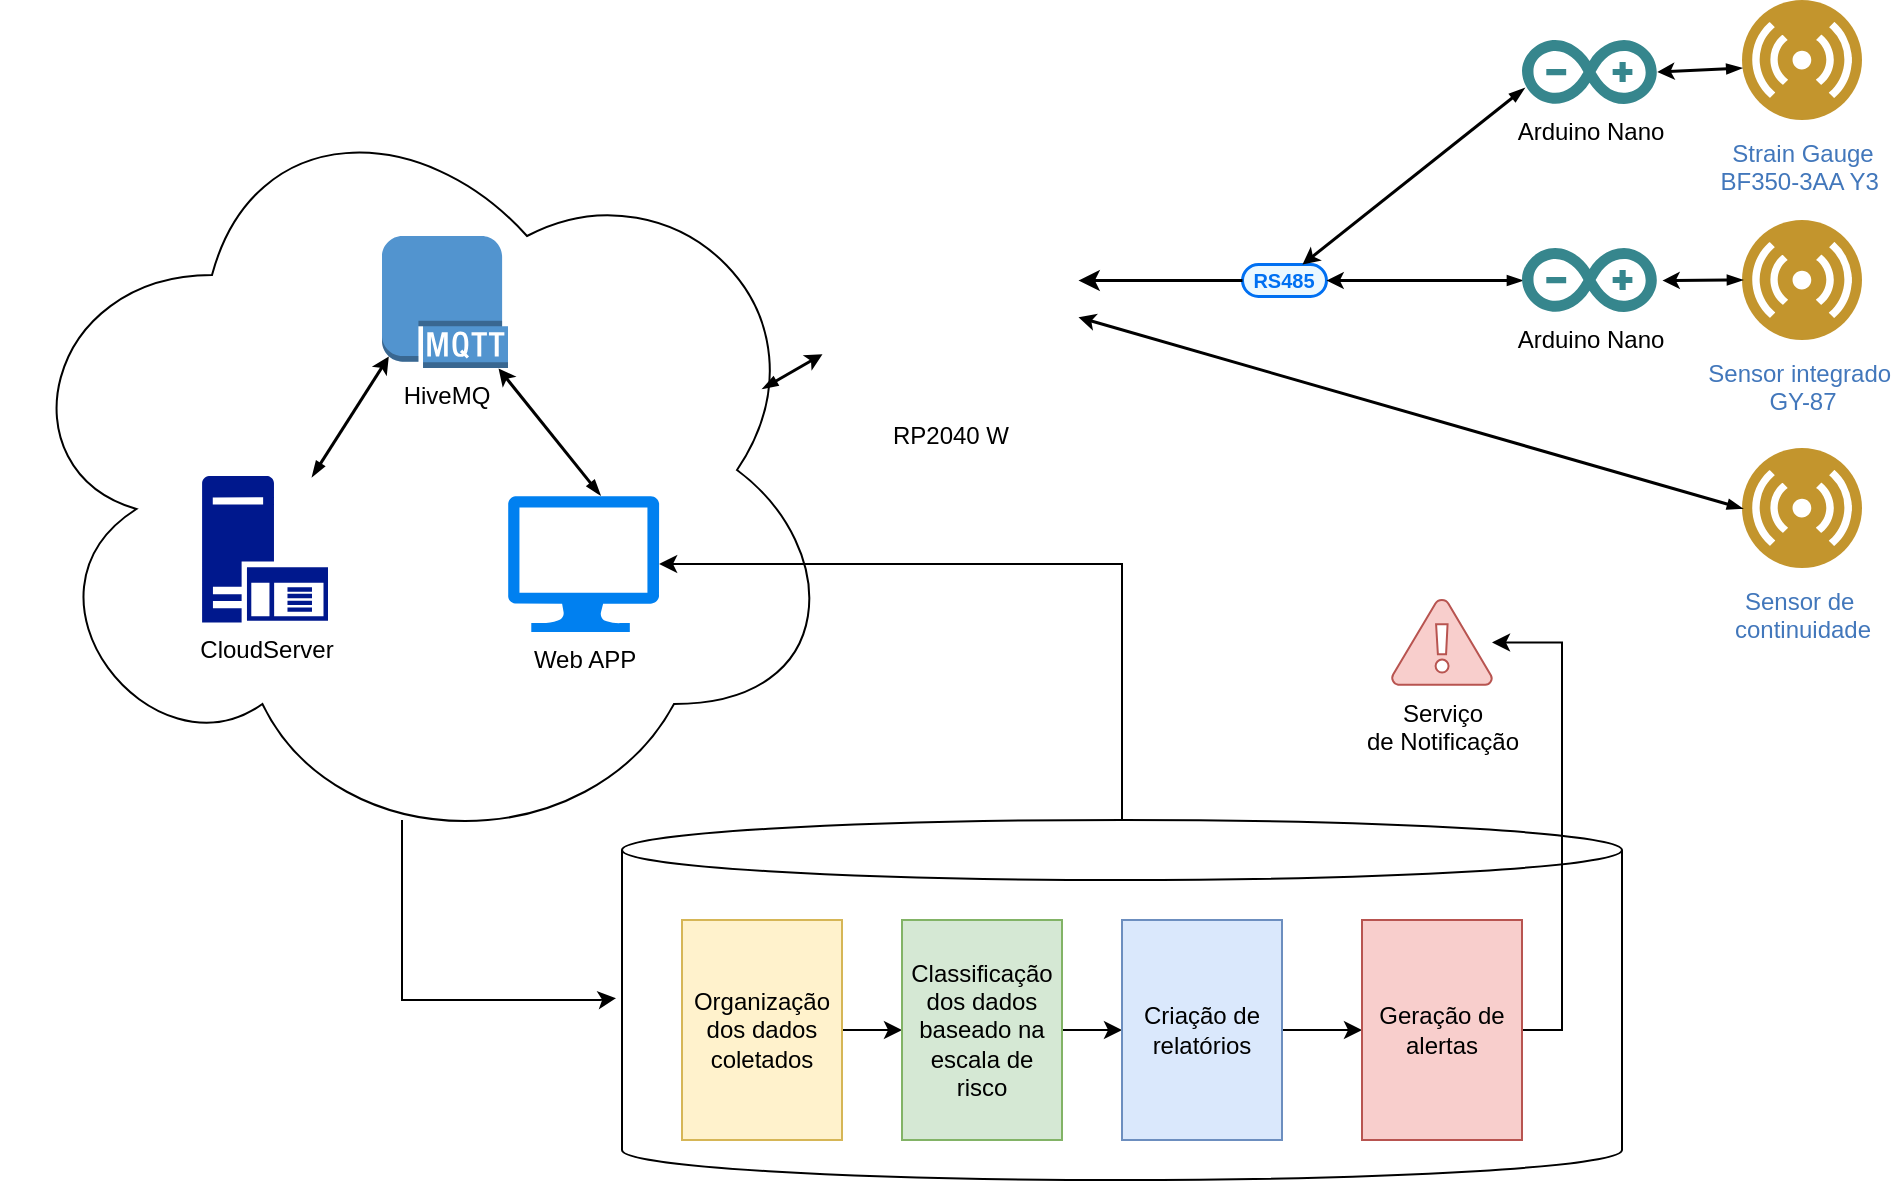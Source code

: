 <mxfile version="26.0.6">
  <diagram name="Página-1" id="oOaHb9ytCYVvsxWLBDjt">
    <mxGraphModel dx="2442" dy="803" grid="1" gridSize="10" guides="1" tooltips="1" connect="1" arrows="1" fold="1" page="1" pageScale="1" pageWidth="827" pageHeight="1169" math="0" shadow="0">
      <root>
        <mxCell id="0" />
        <mxCell id="1" parent="0" />
        <mxCell id="jZJsDOTmZMWFZSY-hEBv-25" value="" style="ellipse;shape=cloud;whiteSpace=wrap;html=1;" vertex="1" parent="1">
          <mxGeometry x="-370" y="60" width="420" height="390" as="geometry" />
        </mxCell>
        <mxCell id="jZJsDOTmZMWFZSY-hEBv-1" value="RP2040 W" style="shape=image;html=1;verticalAlign=top;verticalLabelPosition=bottom;labelBackgroundColor=#ffffff;imageAspect=0;aspect=fixed;image=https://cdn1.iconfinder.com/data/icons/fruit-136/64/Fruit_iconfree_Filled_Outline_raspberry-healthy-organic-food-fruit_icon-128.png" vertex="1" parent="1">
          <mxGeometry x="40" y="96" width="128" height="128" as="geometry" />
        </mxCell>
        <mxCell id="jZJsDOTmZMWFZSY-hEBv-2" value="Strain Gauge&lt;br&gt;BF350-3AA Y3&amp;nbsp;" style="image;aspect=fixed;perimeter=ellipsePerimeter;html=1;align=center;shadow=0;dashed=0;fontColor=#4277BB;labelBackgroundColor=default;fontSize=12;spacingTop=3;image=img/lib/ibm/users/sensor.svg;" vertex="1" parent="1">
          <mxGeometry x="500" y="20" width="60" height="60" as="geometry" />
        </mxCell>
        <mxCell id="jZJsDOTmZMWFZSY-hEBv-3" value="Sensor de&amp;nbsp;&lt;div&gt;continuidade&lt;/div&gt;" style="image;aspect=fixed;perimeter=ellipsePerimeter;html=1;align=center;shadow=0;dashed=0;fontColor=#4277BB;labelBackgroundColor=default;fontSize=12;spacingTop=3;image=img/lib/ibm/users/sensor.svg;" vertex="1" parent="1">
          <mxGeometry x="500" y="244" width="60" height="60" as="geometry" />
        </mxCell>
        <mxCell id="jZJsDOTmZMWFZSY-hEBv-4" value="Sensor integrado&amp;nbsp;&lt;br&gt;GY-87" style="image;aspect=fixed;perimeter=ellipsePerimeter;html=1;align=center;shadow=0;dashed=0;fontColor=#4277BB;labelBackgroundColor=default;fontSize=12;spacingTop=3;image=img/lib/ibm/users/sensor.svg;" vertex="1" parent="1">
          <mxGeometry x="500" y="130" width="60" height="60" as="geometry" />
        </mxCell>
        <mxCell id="jZJsDOTmZMWFZSY-hEBv-11" value="Serviço &lt;br&gt;de Notificação" style="verticalLabelPosition=bottom;html=1;verticalAlign=top;align=center;strokeColor=#b85450;fillColor=#f8cecc;shape=mxgraph.azure.azure_alert;" vertex="1" parent="1">
          <mxGeometry x="325" y="320" width="50" height="42.5" as="geometry" />
        </mxCell>
        <mxCell id="jZJsDOTmZMWFZSY-hEBv-13" value="&lt;p style=&quot;line-height: 114%;&quot;&gt;&lt;font color=&quot;#0070f2&quot; size=&quot;1&quot;&gt;&lt;b style=&quot;&quot;&gt;RS485&lt;/b&gt;&lt;/font&gt;&lt;/p&gt;" style="rounded=1;whiteSpace=wrap;html=1;arcSize=50;strokeColor=#0070F2;fillColor=#EBF8FF;fontColor=#266f3a;strokeWidth=1.5;" vertex="1" parent="1">
          <mxGeometry x="250" y="152" width="41.99" height="16" as="geometry" />
        </mxCell>
        <mxCell id="jZJsDOTmZMWFZSY-hEBv-14" value="" style="endArrow=none;html=1;rounded=0;entryX=0;entryY=0.5;entryDx=0;entryDy=0;strokeColor=#000000;strokeWidth=1.5;startArrow=classic;startFill=1;" edge="1" target="jZJsDOTmZMWFZSY-hEBv-13" parent="1" source="jZJsDOTmZMWFZSY-hEBv-1">
          <mxGeometry width="50" height="50" relative="1" as="geometry">
            <mxPoint x="220" y="160" as="sourcePoint" />
            <mxPoint x="280" y="150" as="targetPoint" />
          </mxGeometry>
        </mxCell>
        <mxCell id="jZJsDOTmZMWFZSY-hEBv-15" value="" style="endArrow=blockThin;html=1;rounded=0;strokeColor=#000000;strokeWidth=1.5;exitX=1.015;exitY=0.505;exitDx=0;exitDy=0;exitPerimeter=0;endFill=1;endSize=4;startSize=4;startArrow=classic;startFill=1;" edge="1" parent="1">
          <mxGeometry width="50" height="50" relative="1" as="geometry">
            <mxPoint x="280.0" y="152.0" as="sourcePoint" />
            <mxPoint x="390.929" y="63.92" as="targetPoint" />
          </mxGeometry>
        </mxCell>
        <mxCell id="jZJsDOTmZMWFZSY-hEBv-17" value="" style="endArrow=blockThin;html=1;rounded=0;strokeColor=#000000;strokeWidth=1.5;exitX=1;exitY=0.5;exitDx=0;exitDy=0;endFill=1;endSize=4;startSize=4;startArrow=classic;startFill=1;" edge="1" parent="1" source="jZJsDOTmZMWFZSY-hEBv-13" target="jZJsDOTmZMWFZSY-hEBv-20">
          <mxGeometry width="50" height="50" relative="1" as="geometry">
            <mxPoint x="303" y="170" as="sourcePoint" />
            <mxPoint x="398" y="65" as="targetPoint" />
          </mxGeometry>
        </mxCell>
        <mxCell id="jZJsDOTmZMWFZSY-hEBv-18" value="" style="endArrow=blockThin;html=1;rounded=0;strokeColor=#000000;strokeWidth=1.5;endFill=1;endSize=4;startSize=4;entryX=0;entryY=0.5;entryDx=0;entryDy=0;startArrow=classic;startFill=1;" edge="1" parent="1" source="jZJsDOTmZMWFZSY-hEBv-1" target="jZJsDOTmZMWFZSY-hEBv-3">
          <mxGeometry width="50" height="50" relative="1" as="geometry">
            <mxPoint x="313" y="180" as="sourcePoint" />
            <mxPoint x="405.214" y="258" as="targetPoint" />
          </mxGeometry>
        </mxCell>
        <mxCell id="jZJsDOTmZMWFZSY-hEBv-19" value="Arduino Nano" style="dashed=0;outlineConnect=0;html=1;align=center;labelPosition=center;verticalLabelPosition=bottom;verticalAlign=top;shape=mxgraph.weblogos.arduino;fillColor=#36868D;strokeColor=none" vertex="1" parent="1">
          <mxGeometry x="390" y="40" width="67.4" height="32" as="geometry" />
        </mxCell>
        <mxCell id="jZJsDOTmZMWFZSY-hEBv-20" value="Arduino Nano" style="dashed=0;outlineConnect=0;html=1;align=center;labelPosition=center;verticalLabelPosition=bottom;verticalAlign=top;shape=mxgraph.weblogos.arduino;fillColor=#36868D;strokeColor=none" vertex="1" parent="1">
          <mxGeometry x="390" y="144" width="67.4" height="32" as="geometry" />
        </mxCell>
        <mxCell id="jZJsDOTmZMWFZSY-hEBv-23" value="" style="endArrow=blockThin;html=1;rounded=0;strokeColor=#000000;strokeWidth=1.5;endFill=1;endSize=4;startSize=4;startArrow=classic;startFill=1;" edge="1" parent="1">
          <mxGeometry width="50" height="50" relative="1" as="geometry">
            <mxPoint x="460" y="160" as="sourcePoint" />
            <mxPoint x="500" y="159.76" as="targetPoint" />
          </mxGeometry>
        </mxCell>
        <mxCell id="jZJsDOTmZMWFZSY-hEBv-24" value="" style="endArrow=blockThin;html=1;rounded=0;strokeColor=#000000;strokeWidth=1.5;exitX=1;exitY=0.5;exitDx=0;exitDy=0;endFill=1;endSize=4;startSize=4;entryX=-0.006;entryY=0.564;entryDx=0;entryDy=0;entryPerimeter=0;startArrow=classic;startFill=1;" edge="1" parent="1" target="jZJsDOTmZMWFZSY-hEBv-2">
          <mxGeometry width="50" height="50" relative="1" as="geometry">
            <mxPoint x="457.4" y="55.76" as="sourcePoint" />
            <mxPoint x="555.4" y="55.76" as="targetPoint" />
          </mxGeometry>
        </mxCell>
        <mxCell id="jZJsDOTmZMWFZSY-hEBv-26" value="" style="endArrow=blockThin;html=1;rounded=0;strokeColor=#000000;strokeWidth=1.5;endFill=1;endSize=4;startSize=4;entryX=0.905;entryY=0.395;entryDx=0;entryDy=0;startArrow=classic;startFill=1;entryPerimeter=0;" edge="1" parent="1" source="jZJsDOTmZMWFZSY-hEBv-1" target="jZJsDOTmZMWFZSY-hEBv-25">
          <mxGeometry width="50" height="50" relative="1" as="geometry">
            <mxPoint x="178" y="188" as="sourcePoint" />
            <mxPoint x="510" y="284" as="targetPoint" />
          </mxGeometry>
        </mxCell>
        <mxCell id="jZJsDOTmZMWFZSY-hEBv-6" value="HiveMQ" style="outlineConnect=0;dashed=0;verticalLabelPosition=bottom;verticalAlign=top;align=center;html=1;shape=mxgraph.aws3.mqtt_protocol;fillColor=#5294CF;gradientColor=none;" vertex="1" parent="1">
          <mxGeometry x="-180" y="138" width="63" height="66" as="geometry" />
        </mxCell>
        <mxCell id="jZJsDOTmZMWFZSY-hEBv-34" value="CloudServer&lt;div&gt;&lt;br&gt;&lt;/div&gt;" style="sketch=0;aspect=fixed;pointerEvents=1;shadow=0;dashed=0;html=1;strokeColor=none;labelPosition=center;verticalLabelPosition=bottom;verticalAlign=top;align=center;fillColor=#00188D;shape=mxgraph.mscae.enterprise.application_server" vertex="1" parent="1">
          <mxGeometry x="-270" y="258" width="63" height="73.26" as="geometry" />
        </mxCell>
        <mxCell id="jZJsDOTmZMWFZSY-hEBv-55" style="edgeStyle=orthogonalEdgeStyle;rounded=0;orthogonalLoop=1;jettySize=auto;html=1;endArrow=none;endFill=0;startArrow=classic;startFill=1;" edge="1" parent="1" source="jZJsDOTmZMWFZSY-hEBv-39" target="jZJsDOTmZMWFZSY-hEBv-43">
          <mxGeometry relative="1" as="geometry">
            <Array as="points">
              <mxPoint x="190" y="302" />
            </Array>
          </mxGeometry>
        </mxCell>
        <mxCell id="jZJsDOTmZMWFZSY-hEBv-39" value="Web APP" style="verticalLabelPosition=bottom;html=1;verticalAlign=top;align=center;strokeColor=none;fillColor=#0080F0;shape=mxgraph.azure.computer;pointerEvents=1;" vertex="1" parent="1">
          <mxGeometry x="-117" y="268" width="75.56" height="68" as="geometry" />
        </mxCell>
        <mxCell id="jZJsDOTmZMWFZSY-hEBv-40" value="" style="endArrow=blockThin;html=1;rounded=0;strokeColor=#000000;strokeWidth=1.5;endFill=1;endSize=4;startSize=4;startArrow=classic;startFill=1;exitX=0.05;exitY=0.91;exitDx=0;exitDy=0;exitPerimeter=0;" edge="1" parent="1" source="jZJsDOTmZMWFZSY-hEBv-6" target="jZJsDOTmZMWFZSY-hEBv-34">
          <mxGeometry width="50" height="50" relative="1" as="geometry">
            <mxPoint x="-117" y="217" as="sourcePoint" />
            <mxPoint x="-220" y="258" as="targetPoint" />
          </mxGeometry>
        </mxCell>
        <mxCell id="jZJsDOTmZMWFZSY-hEBv-41" value="" style="endArrow=blockThin;html=1;rounded=0;strokeColor=#000000;strokeWidth=1.5;endFill=1;endSize=4;startSize=4;startArrow=classic;startFill=1;entryX=0.607;entryY=-0.011;entryDx=0;entryDy=0;entryPerimeter=0;" edge="1" parent="1" source="jZJsDOTmZMWFZSY-hEBv-6" target="jZJsDOTmZMWFZSY-hEBv-39">
          <mxGeometry width="50" height="50" relative="1" as="geometry">
            <mxPoint x="10" y="114" as="sourcePoint" />
            <mxPoint x="-93" y="155" as="targetPoint" />
          </mxGeometry>
        </mxCell>
        <mxCell id="jZJsDOTmZMWFZSY-hEBv-43" value="" style="shape=cylinder3;whiteSpace=wrap;html=1;boundedLbl=1;backgroundOutline=1;size=15;" vertex="1" parent="1">
          <mxGeometry x="-60" y="430" width="500" height="180" as="geometry" />
        </mxCell>
        <mxCell id="jZJsDOTmZMWFZSY-hEBv-49" style="edgeStyle=orthogonalEdgeStyle;rounded=0;orthogonalLoop=1;jettySize=auto;html=1;" edge="1" parent="1" source="jZJsDOTmZMWFZSY-hEBv-44" target="jZJsDOTmZMWFZSY-hEBv-45">
          <mxGeometry relative="1" as="geometry" />
        </mxCell>
        <mxCell id="jZJsDOTmZMWFZSY-hEBv-44" value="Organização dos dados coletados" style="rounded=0;whiteSpace=wrap;html=1;fillColor=#fff2cc;strokeColor=#d6b656;" vertex="1" parent="1">
          <mxGeometry x="-30" y="480" width="80" height="110" as="geometry" />
        </mxCell>
        <mxCell id="jZJsDOTmZMWFZSY-hEBv-50" style="edgeStyle=orthogonalEdgeStyle;rounded=0;orthogonalLoop=1;jettySize=auto;html=1;" edge="1" parent="1" source="jZJsDOTmZMWFZSY-hEBv-45" target="jZJsDOTmZMWFZSY-hEBv-46">
          <mxGeometry relative="1" as="geometry" />
        </mxCell>
        <mxCell id="jZJsDOTmZMWFZSY-hEBv-45" value="Classificação dos dados baseado na escala de risco&lt;span style=&quot;color: rgba(0, 0, 0, 0); font-family: monospace; font-size: 0px; text-align: start; text-wrap-mode: nowrap;&quot;&gt;%3CmxGraphModel%3E%3Croot%3E%3CmxCell%20id%3D%220%22%2F%3E%3CmxCell%20id%3D%221%22%20parent%3D%220%22%2F%3E%3CmxCell%20id%3D%222%22%20value%3D%22Organiza%C3%A7%C3%A3o%20dos%20dados%20coletados%22%20style%3D%22rounded%3D0%3BwhiteSpace%3Dwrap%3Bhtml%3D1%3B%22%20vertex%3D%221%22%20parent%3D%221%22%3E%3CmxGeometry%20x%3D%22-30%22%20y%3D%22480%22%20width%3D%2280%22%20height%3D%22110%22%20as%3D%22geometry%22%2F%3E%3C%2FmxCell%3E%3C%2Froot%3E%3C%2FmxGraphModel%3E&lt;/span&gt;" style="rounded=0;whiteSpace=wrap;html=1;fillColor=#d5e8d4;strokeColor=#82b366;" vertex="1" parent="1">
          <mxGeometry x="80" y="480" width="80" height="110" as="geometry" />
        </mxCell>
        <mxCell id="jZJsDOTmZMWFZSY-hEBv-51" value="" style="edgeStyle=orthogonalEdgeStyle;rounded=0;orthogonalLoop=1;jettySize=auto;html=1;" edge="1" parent="1" source="jZJsDOTmZMWFZSY-hEBv-46" target="jZJsDOTmZMWFZSY-hEBv-47">
          <mxGeometry relative="1" as="geometry">
            <Array as="points">
              <mxPoint x="330" y="535" />
              <mxPoint x="330" y="535" />
            </Array>
          </mxGeometry>
        </mxCell>
        <mxCell id="jZJsDOTmZMWFZSY-hEBv-46" value="Criação de relatórios" style="rounded=0;whiteSpace=wrap;html=1;fillColor=#dae8fc;strokeColor=#6c8ebf;" vertex="1" parent="1">
          <mxGeometry x="190" y="480" width="80" height="110" as="geometry" />
        </mxCell>
        <mxCell id="jZJsDOTmZMWFZSY-hEBv-53" style="edgeStyle=orthogonalEdgeStyle;rounded=0;orthogonalLoop=1;jettySize=auto;html=1;" edge="1" parent="1" source="jZJsDOTmZMWFZSY-hEBv-47" target="jZJsDOTmZMWFZSY-hEBv-11">
          <mxGeometry relative="1" as="geometry">
            <mxPoint x="520" y="460" as="targetPoint" />
            <Array as="points">
              <mxPoint x="410" y="535" />
              <mxPoint x="410" y="341.25" />
            </Array>
          </mxGeometry>
        </mxCell>
        <mxCell id="jZJsDOTmZMWFZSY-hEBv-47" value="Geração de alertas" style="rounded=0;whiteSpace=wrap;html=1;fillColor=#f8cecc;strokeColor=#b85450;" vertex="1" parent="1">
          <mxGeometry x="310" y="480" width="80" height="110" as="geometry" />
        </mxCell>
        <mxCell id="jZJsDOTmZMWFZSY-hEBv-52" style="edgeStyle=orthogonalEdgeStyle;rounded=0;orthogonalLoop=1;jettySize=auto;html=1;entryX=-0.006;entryY=0.495;entryDx=0;entryDy=0;entryPerimeter=0;" edge="1" parent="1" target="jZJsDOTmZMWFZSY-hEBv-43">
          <mxGeometry relative="1" as="geometry">
            <mxPoint x="-170" y="430" as="sourcePoint" />
            <mxPoint x="-71.5" y="519.8" as="targetPoint" />
            <Array as="points">
              <mxPoint x="-170" y="520" />
              <mxPoint x="-71" y="520" />
            </Array>
          </mxGeometry>
        </mxCell>
      </root>
    </mxGraphModel>
  </diagram>
</mxfile>
